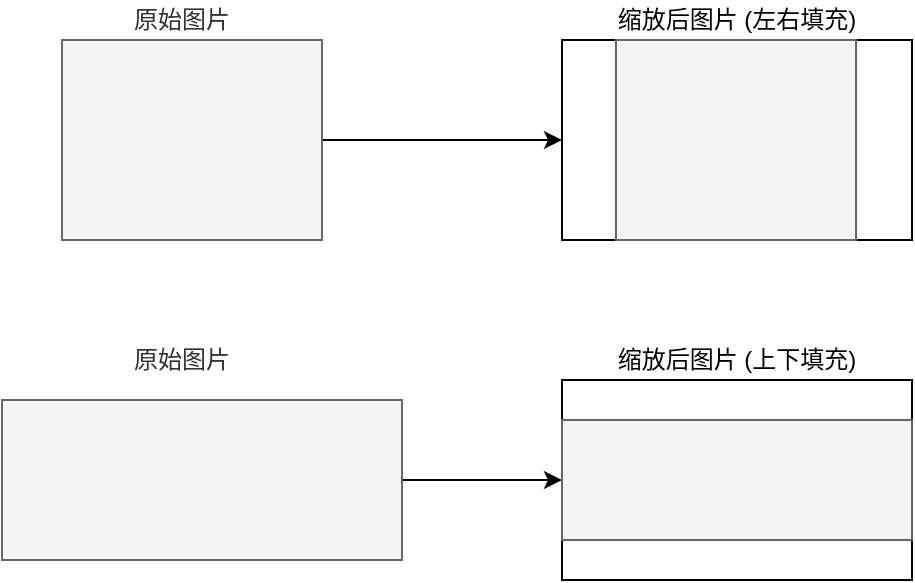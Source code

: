 <mxfile version="13.6.2" type="device"><diagram id="QUt4tNjQ3tSCTQvTILd6" name="Page-1"><mxGraphModel dx="1102" dy="783" grid="1" gridSize="10" guides="1" tooltips="1" connect="1" arrows="1" fold="1" page="1" pageScale="1" pageWidth="827" pageHeight="1169" math="0" shadow="0"><root><mxCell id="0"/><mxCell id="1" parent="0"/><mxCell id="XuvawrqCv0oh7uJZ31Ix-4" value="" style="rounded=0;whiteSpace=wrap;html=1;" vertex="1" parent="1"><mxGeometry x="320" y="200" width="175" height="100" as="geometry"/></mxCell><mxCell id="XuvawrqCv0oh7uJZ31Ix-9" style="edgeStyle=orthogonalEdgeStyle;rounded=0;orthogonalLoop=1;jettySize=auto;html=1;exitX=1;exitY=0.5;exitDx=0;exitDy=0;entryX=0;entryY=0.5;entryDx=0;entryDy=0;" edge="1" parent="1" source="XuvawrqCv0oh7uJZ31Ix-1" target="XuvawrqCv0oh7uJZ31Ix-4"><mxGeometry relative="1" as="geometry"/></mxCell><mxCell id="XuvawrqCv0oh7uJZ31Ix-1" value="" style="rounded=0;whiteSpace=wrap;html=1;fillColor=#f5f5f5;strokeColor=#666666;fontColor=#333333;" vertex="1" parent="1"><mxGeometry x="70" y="200" width="130" height="100" as="geometry"/></mxCell><mxCell id="XuvawrqCv0oh7uJZ31Ix-3" value="" style="rounded=0;whiteSpace=wrap;html=1;fillColor=#f5f5f5;strokeColor=#666666;fontColor=#333333;" vertex="1" parent="1"><mxGeometry x="347" y="200" width="120" height="100" as="geometry"/></mxCell><mxCell id="XuvawrqCv0oh7uJZ31Ix-5" value="缩放后图片 (左右填充)" style="text;html=1;strokeColor=none;fillColor=none;align=center;verticalAlign=middle;whiteSpace=wrap;rounded=0;" vertex="1" parent="1"><mxGeometry x="345" y="180" width="125" height="20" as="geometry"/></mxCell><mxCell id="XuvawrqCv0oh7uJZ31Ix-6" value="&lt;span style=&quot;color: rgb(51 , 51 , 51)&quot;&gt;原始图片&lt;/span&gt;" style="text;html=1;strokeColor=none;fillColor=none;align=center;verticalAlign=middle;whiteSpace=wrap;rounded=0;" vertex="1" parent="1"><mxGeometry x="100" y="180" width="60" height="20" as="geometry"/></mxCell><mxCell id="XuvawrqCv0oh7uJZ31Ix-10" value="" style="rounded=0;whiteSpace=wrap;html=1;" vertex="1" parent="1"><mxGeometry x="320" y="370" width="175" height="100" as="geometry"/></mxCell><mxCell id="XuvawrqCv0oh7uJZ31Ix-17" style="edgeStyle=orthogonalEdgeStyle;rounded=0;orthogonalLoop=1;jettySize=auto;html=1;exitX=1;exitY=0.5;exitDx=0;exitDy=0;" edge="1" parent="1" source="XuvawrqCv0oh7uJZ31Ix-12" target="XuvawrqCv0oh7uJZ31Ix-16"><mxGeometry relative="1" as="geometry"/></mxCell><mxCell id="XuvawrqCv0oh7uJZ31Ix-12" value="" style="rounded=0;whiteSpace=wrap;html=1;fillColor=#f5f5f5;strokeColor=#666666;fontColor=#333333;" vertex="1" parent="1"><mxGeometry x="40" y="380" width="200" height="80" as="geometry"/></mxCell><mxCell id="XuvawrqCv0oh7uJZ31Ix-14" value="缩放后图片 (上下填充)" style="text;html=1;strokeColor=none;fillColor=none;align=center;verticalAlign=middle;whiteSpace=wrap;rounded=0;" vertex="1" parent="1"><mxGeometry x="345" y="350" width="125" height="20" as="geometry"/></mxCell><mxCell id="XuvawrqCv0oh7uJZ31Ix-15" value="&lt;span style=&quot;color: rgb(51 , 51 , 51)&quot;&gt;原始图片&lt;/span&gt;" style="text;html=1;strokeColor=none;fillColor=none;align=center;verticalAlign=middle;whiteSpace=wrap;rounded=0;" vertex="1" parent="1"><mxGeometry x="100" y="350" width="60" height="20" as="geometry"/></mxCell><mxCell id="XuvawrqCv0oh7uJZ31Ix-16" value="" style="rounded=0;whiteSpace=wrap;html=1;fillColor=#f5f5f5;strokeColor=#666666;fontColor=#333333;" vertex="1" parent="1"><mxGeometry x="320" y="390" width="175" height="60" as="geometry"/></mxCell></root></mxGraphModel></diagram></mxfile>